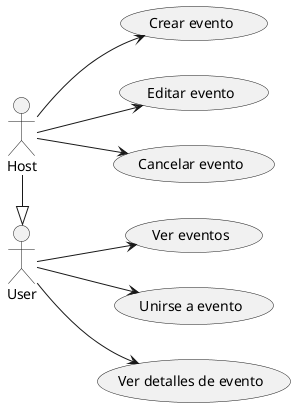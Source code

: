 @startuml event management
left to right direction
actor Host
actor User
Host -|> User
usecase "Crear evento" as UC_CreateEvent
usecase "Editar evento" as UC_EditEvent
usecase "Cancelar evento" as UC_CancelEvent
usecase "Ver eventos" as UC_ViewEvents
usecase "Unirse a evento" as UC_JoinEvent
usecase "Ver detalles de evento" as UC_ViewEventDetails

Host --> UC_CreateEvent
Host --> UC_EditEvent
Host --> UC_CancelEvent
User --> UC_ViewEvents
User --> UC_JoinEvent
User --> UC_ViewEventDetails
@enduml
